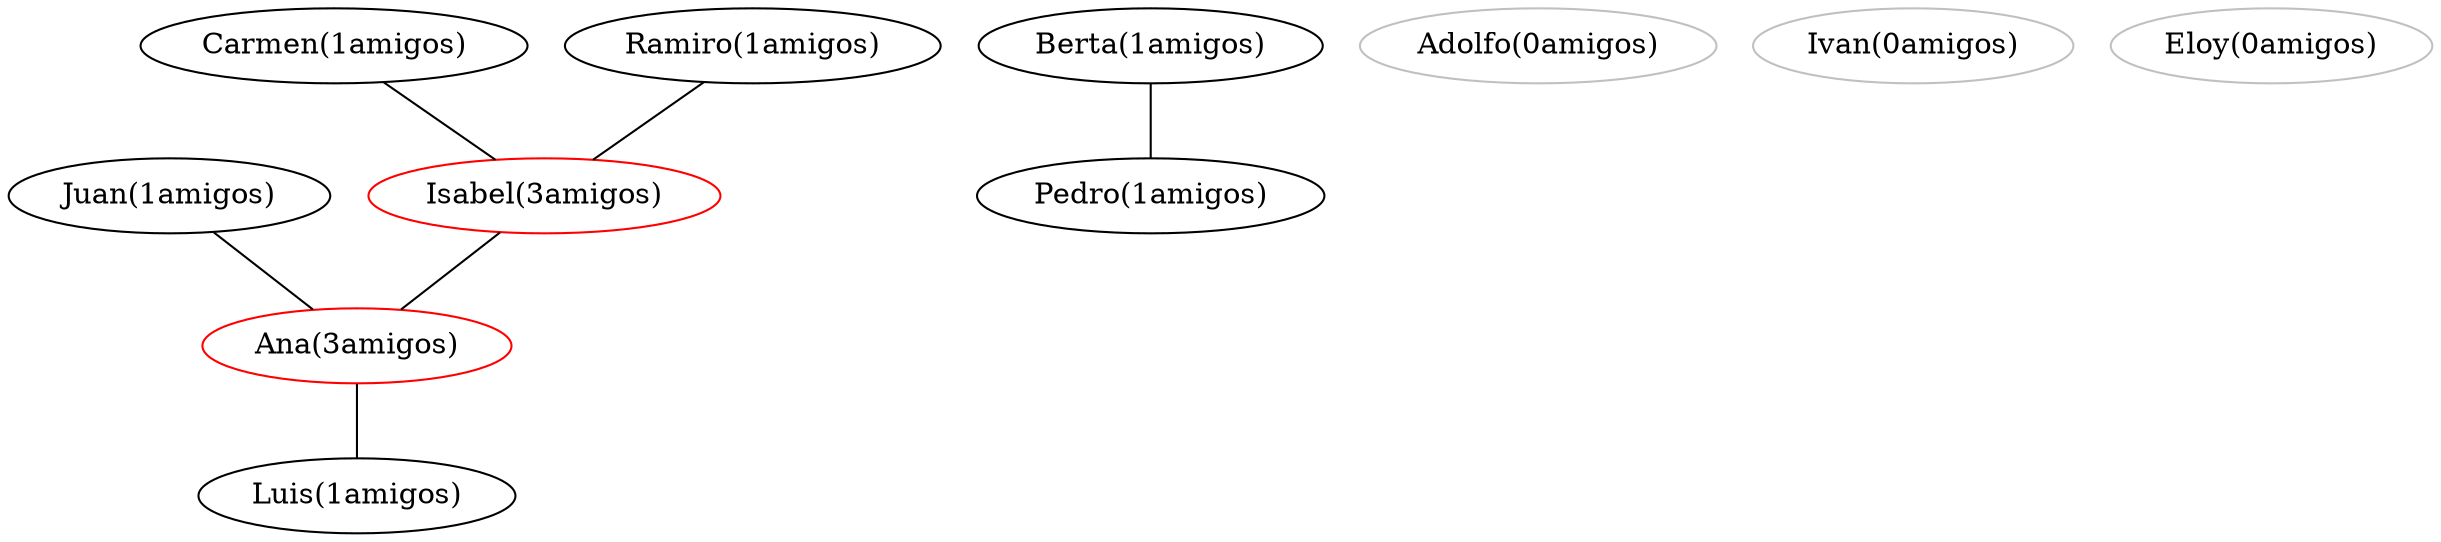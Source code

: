 strict graph G {
  1 [ color="red" label="Ana(3amigos)" ];
  2 [ color="black" label="Berta(1amigos)" ];
  3 [ color="gray" label="Adolfo(0amigos)" ];
  4 [ color="gray" label="Ivan(0amigos)" ];
  5 [ color="black" label="Carmen(1amigos)" ];
  6 [ color="black" label="Luis(1amigos)" ];
  7 [ color="black" label="Juan(1amigos)" ];
  8 [ color="black" label="Pedro(1amigos)" ];
  9 [ color="black" label="Ramiro(1amigos)" ];
  10 [ color="gray" label="Eloy(0amigos)" ];
  11 [ color="red" label="Isabel(3amigos)" ];
  1 -- 6 [ style="solid" label="" ];
  2 -- 8 [ style="solid" label="" ];
  9 -- 11 [ style="solid" label="" ];
  5 -- 11 [ style="solid" label="" ];
  7 -- 1 [ style="solid" label="" ];
  11 -- 1 [ style="solid" label="" ];
}
